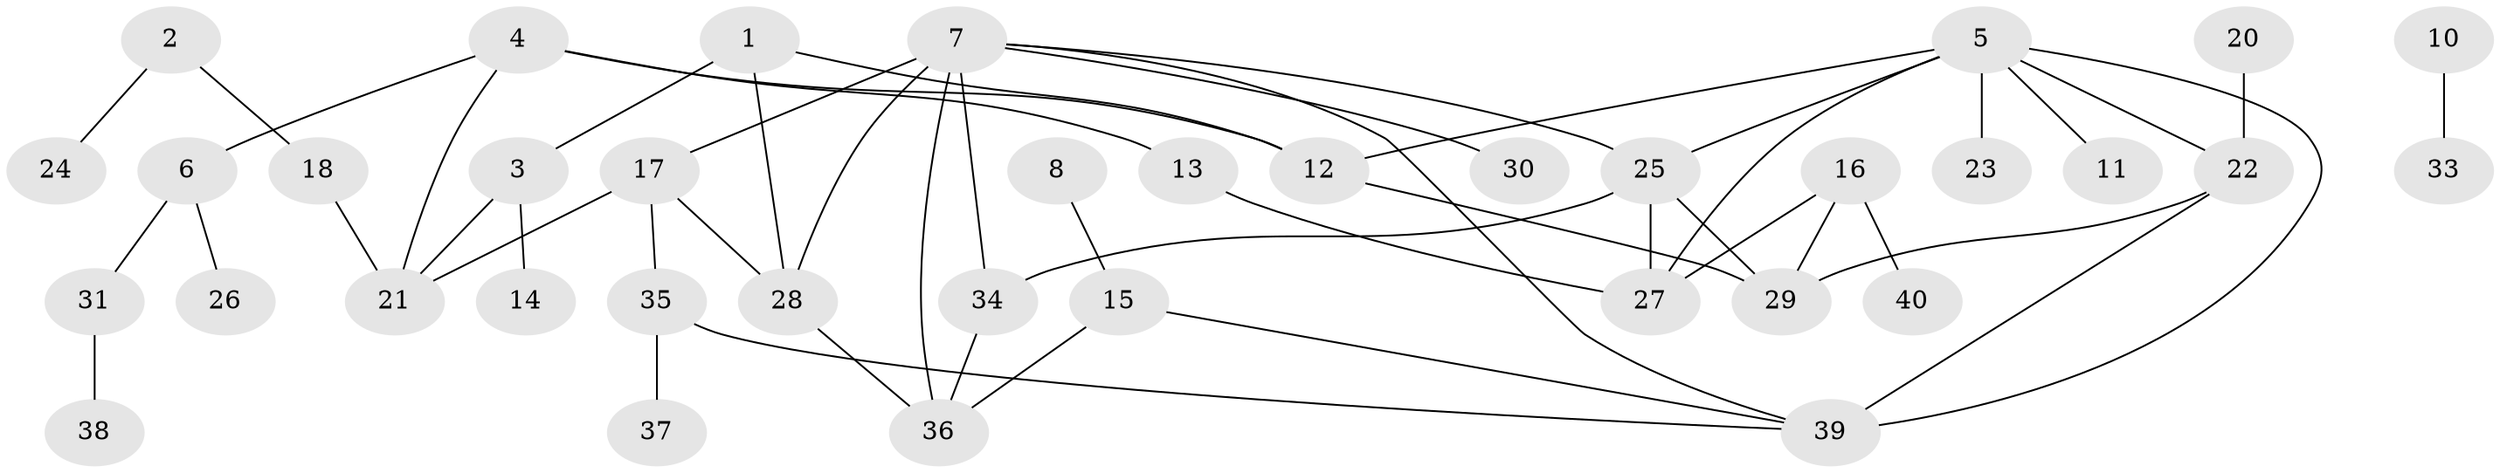 // original degree distribution, {3: 0.15789473684210525, 2: 0.2631578947368421, 1: 0.2807017543859649, 5: 0.10526315789473684, 4: 0.12280701754385964, 7: 0.017543859649122806, 0: 0.05263157894736842}
// Generated by graph-tools (version 1.1) at 2025/35/03/04/25 23:35:54]
// undirected, 37 vertices, 51 edges
graph export_dot {
  node [color=gray90,style=filled];
  1;
  2;
  3;
  4;
  5;
  6;
  7;
  8;
  10;
  11;
  12;
  13;
  14;
  15;
  16;
  17;
  18;
  20;
  21;
  22;
  23;
  24;
  25;
  26;
  27;
  28;
  29;
  30;
  31;
  33;
  34;
  35;
  36;
  37;
  38;
  39;
  40;
  1 -- 3 [weight=1.0];
  1 -- 12 [weight=1.0];
  1 -- 28 [weight=1.0];
  2 -- 18 [weight=1.0];
  2 -- 24 [weight=1.0];
  3 -- 14 [weight=1.0];
  3 -- 21 [weight=1.0];
  4 -- 6 [weight=1.0];
  4 -- 12 [weight=1.0];
  4 -- 13 [weight=1.0];
  4 -- 21 [weight=1.0];
  5 -- 11 [weight=1.0];
  5 -- 12 [weight=1.0];
  5 -- 22 [weight=1.0];
  5 -- 23 [weight=1.0];
  5 -- 25 [weight=1.0];
  5 -- 27 [weight=1.0];
  5 -- 39 [weight=1.0];
  6 -- 26 [weight=1.0];
  6 -- 31 [weight=1.0];
  7 -- 17 [weight=1.0];
  7 -- 25 [weight=1.0];
  7 -- 28 [weight=1.0];
  7 -- 30 [weight=1.0];
  7 -- 34 [weight=1.0];
  7 -- 36 [weight=1.0];
  7 -- 39 [weight=1.0];
  8 -- 15 [weight=1.0];
  10 -- 33 [weight=1.0];
  12 -- 29 [weight=1.0];
  13 -- 27 [weight=1.0];
  15 -- 36 [weight=1.0];
  15 -- 39 [weight=1.0];
  16 -- 27 [weight=1.0];
  16 -- 29 [weight=1.0];
  16 -- 40 [weight=1.0];
  17 -- 21 [weight=1.0];
  17 -- 28 [weight=1.0];
  17 -- 35 [weight=1.0];
  18 -- 21 [weight=1.0];
  20 -- 22 [weight=1.0];
  22 -- 29 [weight=1.0];
  22 -- 39 [weight=2.0];
  25 -- 27 [weight=1.0];
  25 -- 29 [weight=1.0];
  25 -- 34 [weight=1.0];
  28 -- 36 [weight=1.0];
  31 -- 38 [weight=1.0];
  34 -- 36 [weight=1.0];
  35 -- 37 [weight=1.0];
  35 -- 39 [weight=1.0];
}

